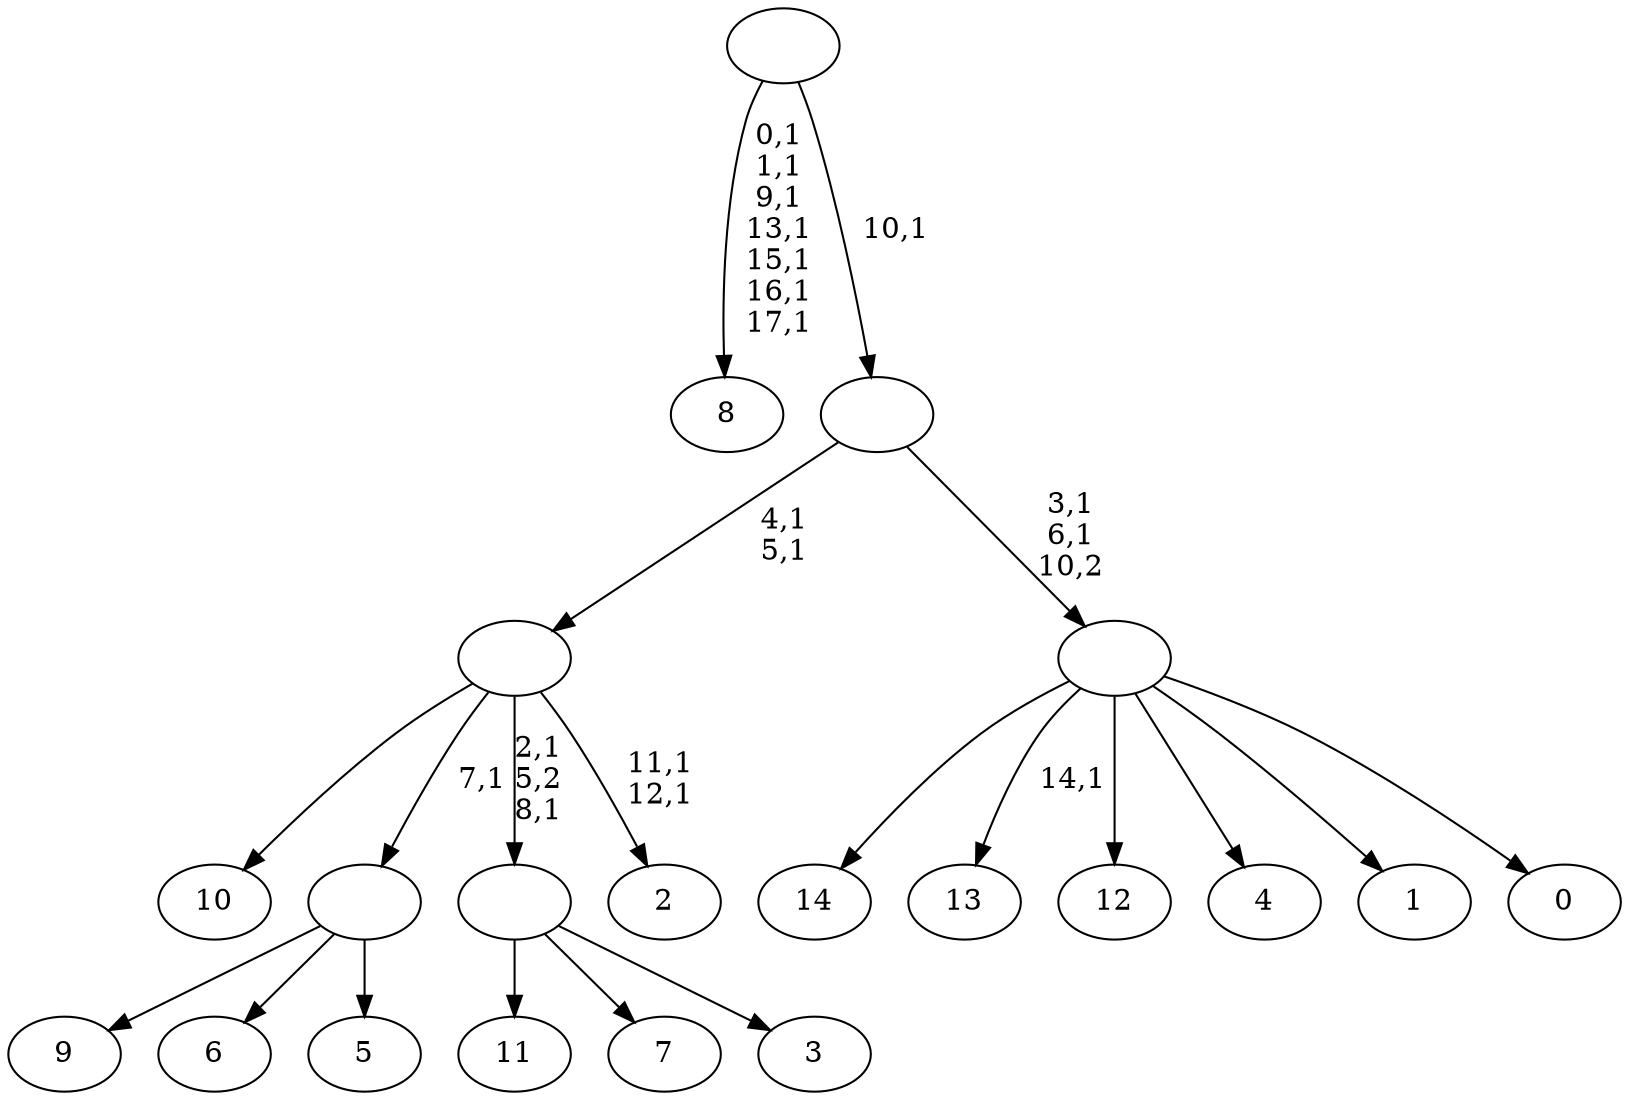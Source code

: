 digraph T {
	33 [label="14"]
	32 [label="13"]
	30 [label="12"]
	29 [label="11"]
	28 [label="10"]
	27 [label="9"]
	26 [label="8"]
	18 [label="7"]
	17 [label="6"]
	16 [label="5"]
	15 [label=""]
	14 [label="4"]
	13 [label="3"]
	12 [label=""]
	10 [label="2"]
	7 [label=""]
	5 [label="1"]
	4 [label="0"]
	3 [label=""]
	1 [label=""]
	0 [label=""]
	15 -> 27 [label=""]
	15 -> 17 [label=""]
	15 -> 16 [label=""]
	12 -> 29 [label=""]
	12 -> 18 [label=""]
	12 -> 13 [label=""]
	7 -> 10 [label="11,1\n12,1"]
	7 -> 12 [label="2,1\n5,2\n8,1"]
	7 -> 28 [label=""]
	7 -> 15 [label="7,1"]
	3 -> 32 [label="14,1"]
	3 -> 33 [label=""]
	3 -> 30 [label=""]
	3 -> 14 [label=""]
	3 -> 5 [label=""]
	3 -> 4 [label=""]
	1 -> 3 [label="3,1\n6,1\n10,2"]
	1 -> 7 [label="4,1\n5,1"]
	0 -> 26 [label="0,1\n1,1\n9,1\n13,1\n15,1\n16,1\n17,1"]
	0 -> 1 [label="10,1"]
}
